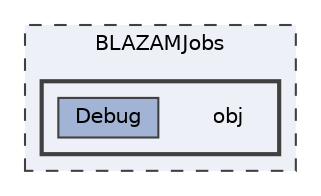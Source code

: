 digraph "BLAZAMJobs/obj"
{
 // LATEX_PDF_SIZE
  bgcolor="transparent";
  edge [fontname=Helvetica,fontsize=10,labelfontname=Helvetica,labelfontsize=10];
  node [fontname=Helvetica,fontsize=10,shape=box,height=0.2,width=0.4];
  compound=true
  subgraph clusterdir_3b65592cee7326e26ac82e9455d91f10 {
    graph [ bgcolor="#edf0f7", pencolor="grey25", label="BLAZAMJobs", fontname=Helvetica,fontsize=10 style="filled,dashed", URL="dir_3b65592cee7326e26ac82e9455d91f10.html",tooltip=""]
  subgraph clusterdir_749b876a8bdb1f9d27918c6f6d5f346c {
    graph [ bgcolor="#edf0f7", pencolor="grey25", label="", fontname=Helvetica,fontsize=10 style="filled,bold", URL="dir_749b876a8bdb1f9d27918c6f6d5f346c.html",tooltip=""]
    dir_749b876a8bdb1f9d27918c6f6d5f346c [shape=plaintext, label="obj"];
  dir_96435289e7c8e786cb90347cb0a02d2b [label="Debug", fillcolor="#a2b4d6", color="grey25", style="filled", URL="dir_96435289e7c8e786cb90347cb0a02d2b.html",tooltip=""];
  }
  }
}
